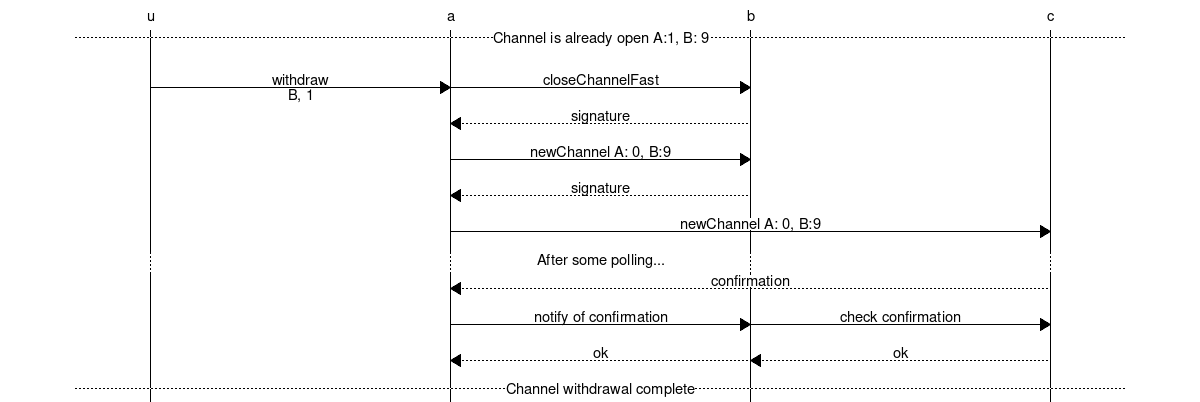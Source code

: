 // command to render: mscgen -Tsvg -o happy_path_flow.svg happy_path_flow.msc
msc {
  hscale = "2";
  u,a,b,c;

  --- [ label = "Channel is already open A:1, B: 9" ];
  |||;
  u=>a [label="withdraw\nB, 1"],
  a=>b [label="closeChannelFast"];
  
  a<<b [label="signature"];
  a=>b [label="newChannel A: 0, B:9"];
  a<<b [label="signature"];
  a=>c [label="newChannel A: 0, B:9"];
  ...  [ label = "After some polling..." ];
  a<<c [label="confirmation"];
  a=>b [label="notify of confirmation"],
  b=>c [label="check confirmation"];
  b<<c [label="ok"],
  a<<b [label="ok"];
  ---  [ label = "Channel withdrawal complete" ];
}
